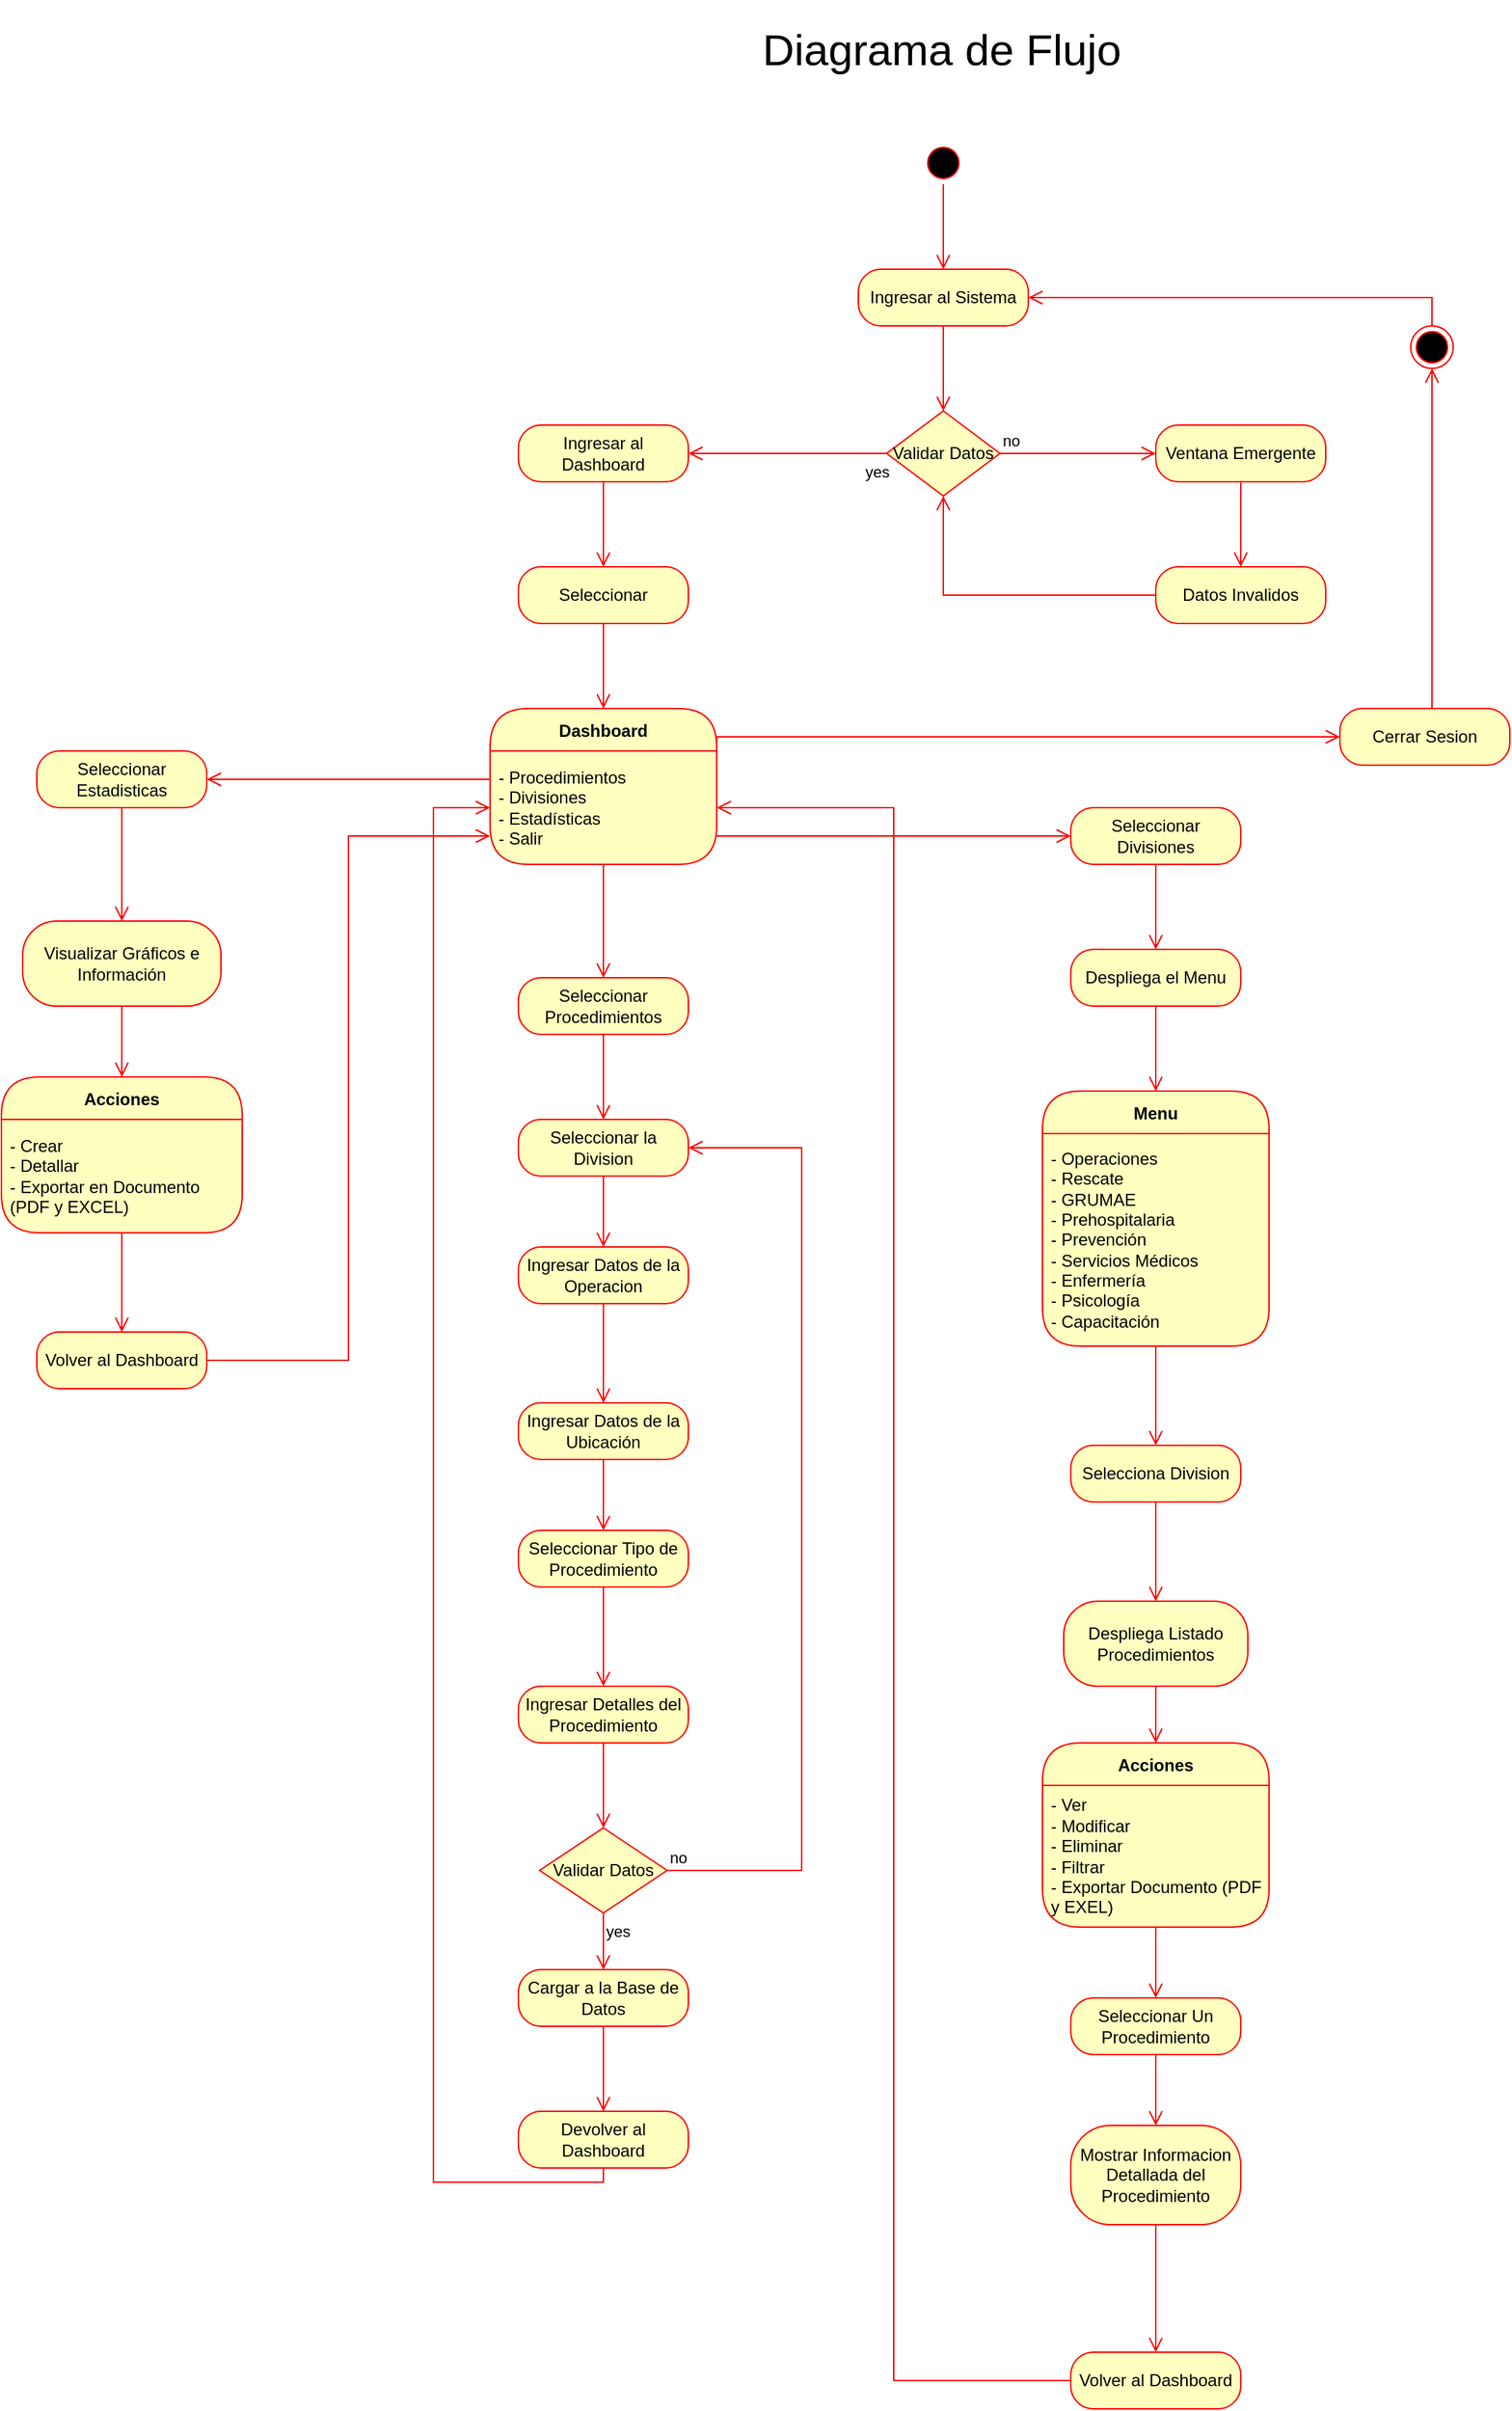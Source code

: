 <mxfile version="24.7.10">
  <diagram name="Página-1" id="VOa4yXEfSZDNrWrREHKx">
    <mxGraphModel dx="2911" dy="2303" grid="1" gridSize="10" guides="1" tooltips="1" connect="1" arrows="1" fold="1" page="1" pageScale="1" pageWidth="827" pageHeight="1169" math="0" shadow="0">
      <root>
        <mxCell id="0" />
        <mxCell id="1" parent="0" />
        <mxCell id="BAze2DvRuZ6up6udvLau-1" value="&lt;font style=&quot;font-size: 31px;&quot;&gt;Diagrama de Flujo&lt;/font&gt;" style="text;html=1;align=center;verticalAlign=middle;whiteSpace=wrap;rounded=0;" vertex="1" parent="1">
          <mxGeometry x="194" y="-30" width="410" height="70" as="geometry" />
        </mxCell>
        <mxCell id="BAze2DvRuZ6up6udvLau-10" value="Ingresar al Sistema" style="rounded=1;whiteSpace=wrap;html=1;arcSize=40;fontColor=#000000;fillColor=#ffffc0;strokeColor=#ff0000;" vertex="1" parent="1">
          <mxGeometry x="340" y="160" width="120" height="40" as="geometry" />
        </mxCell>
        <mxCell id="BAze2DvRuZ6up6udvLau-11" value="" style="edgeStyle=orthogonalEdgeStyle;html=1;verticalAlign=bottom;endArrow=open;endSize=8;strokeColor=#ff0000;rounded=0;" edge="1" source="BAze2DvRuZ6up6udvLau-10" parent="1">
          <mxGeometry relative="1" as="geometry">
            <mxPoint x="400" y="260" as="targetPoint" />
          </mxGeometry>
        </mxCell>
        <mxCell id="BAze2DvRuZ6up6udvLau-16" value="Validar Datos" style="rhombus;whiteSpace=wrap;html=1;fontColor=#000000;fillColor=#ffffc0;strokeColor=#ff0000;" vertex="1" parent="1">
          <mxGeometry x="360" y="260" width="80" height="60" as="geometry" />
        </mxCell>
        <mxCell id="BAze2DvRuZ6up6udvLau-17" value="no" style="edgeStyle=orthogonalEdgeStyle;html=1;align=left;verticalAlign=bottom;endArrow=open;endSize=8;strokeColor=#ff0000;rounded=0;" edge="1" source="BAze2DvRuZ6up6udvLau-16" parent="1">
          <mxGeometry x="-1" relative="1" as="geometry">
            <mxPoint x="550" y="290" as="targetPoint" />
            <Array as="points">
              <mxPoint x="540" y="290" />
            </Array>
          </mxGeometry>
        </mxCell>
        <mxCell id="BAze2DvRuZ6up6udvLau-18" value="yes" style="edgeStyle=orthogonalEdgeStyle;html=1;align=left;verticalAlign=top;endArrow=open;endSize=8;strokeColor=#ff0000;rounded=0;" edge="1" source="BAze2DvRuZ6up6udvLau-16" parent="1">
          <mxGeometry x="-0.75" relative="1" as="geometry">
            <mxPoint x="220" y="290" as="targetPoint" />
            <mxPoint as="offset" />
          </mxGeometry>
        </mxCell>
        <mxCell id="BAze2DvRuZ6up6udvLau-19" value="Ventana Emergente" style="rounded=1;whiteSpace=wrap;html=1;arcSize=40;fontColor=#000000;fillColor=#ffffc0;strokeColor=#ff0000;" vertex="1" parent="1">
          <mxGeometry x="550" y="270" width="120" height="40" as="geometry" />
        </mxCell>
        <mxCell id="BAze2DvRuZ6up6udvLau-20" value="" style="edgeStyle=orthogonalEdgeStyle;html=1;verticalAlign=bottom;endArrow=open;endSize=8;strokeColor=#ff0000;rounded=0;" edge="1" source="BAze2DvRuZ6up6udvLau-19" parent="1">
          <mxGeometry relative="1" as="geometry">
            <mxPoint x="610" y="370" as="targetPoint" />
          </mxGeometry>
        </mxCell>
        <mxCell id="BAze2DvRuZ6up6udvLau-21" value="Datos Invalidos" style="rounded=1;whiteSpace=wrap;html=1;arcSize=40;fontColor=#000000;fillColor=#ffffc0;strokeColor=#ff0000;" vertex="1" parent="1">
          <mxGeometry x="550" y="370" width="120" height="40" as="geometry" />
        </mxCell>
        <mxCell id="BAze2DvRuZ6up6udvLau-22" value="" style="edgeStyle=orthogonalEdgeStyle;html=1;verticalAlign=bottom;endArrow=open;endSize=8;strokeColor=#ff0000;rounded=0;" edge="1" source="BAze2DvRuZ6up6udvLau-21" parent="1" target="BAze2DvRuZ6up6udvLau-16">
          <mxGeometry relative="1" as="geometry">
            <mxPoint x="610" y="470" as="targetPoint" />
          </mxGeometry>
        </mxCell>
        <mxCell id="BAze2DvRuZ6up6udvLau-23" value="" style="ellipse;html=1;shape=startState;fillColor=#000000;strokeColor=#ff0000;" vertex="1" parent="1">
          <mxGeometry x="385" y="70" width="30" height="30" as="geometry" />
        </mxCell>
        <mxCell id="BAze2DvRuZ6up6udvLau-24" value="" style="edgeStyle=orthogonalEdgeStyle;html=1;verticalAlign=bottom;endArrow=open;endSize=8;strokeColor=#ff0000;rounded=0;" edge="1" source="BAze2DvRuZ6up6udvLau-23" parent="1">
          <mxGeometry relative="1" as="geometry">
            <mxPoint x="400" y="160" as="targetPoint" />
          </mxGeometry>
        </mxCell>
        <mxCell id="BAze2DvRuZ6up6udvLau-25" value="Ingresar al Dashboard" style="rounded=1;whiteSpace=wrap;html=1;arcSize=40;fontColor=#000000;fillColor=#ffffc0;strokeColor=#ff0000;" vertex="1" parent="1">
          <mxGeometry x="100" y="270" width="120" height="40" as="geometry" />
        </mxCell>
        <mxCell id="BAze2DvRuZ6up6udvLau-26" value="" style="edgeStyle=orthogonalEdgeStyle;html=1;verticalAlign=bottom;endArrow=open;endSize=8;strokeColor=#ff0000;rounded=0;" edge="1" source="BAze2DvRuZ6up6udvLau-25" parent="1">
          <mxGeometry relative="1" as="geometry">
            <mxPoint x="160" y="370" as="targetPoint" />
          </mxGeometry>
        </mxCell>
        <mxCell id="BAze2DvRuZ6up6udvLau-27" value="Seleccionar" style="rounded=1;whiteSpace=wrap;html=1;arcSize=40;fontColor=#000000;fillColor=#ffffc0;strokeColor=#ff0000;" vertex="1" parent="1">
          <mxGeometry x="100" y="370" width="120" height="40" as="geometry" />
        </mxCell>
        <mxCell id="BAze2DvRuZ6up6udvLau-28" value="" style="edgeStyle=orthogonalEdgeStyle;html=1;verticalAlign=bottom;endArrow=open;endSize=8;strokeColor=#ff0000;rounded=0;" edge="1" source="BAze2DvRuZ6up6udvLau-27" parent="1">
          <mxGeometry relative="1" as="geometry">
            <mxPoint x="160" y="470" as="targetPoint" />
          </mxGeometry>
        </mxCell>
        <mxCell id="BAze2DvRuZ6up6udvLau-29" value="Dashboard" style="swimlane;fontStyle=1;align=center;verticalAlign=middle;childLayout=stackLayout;horizontal=1;startSize=30;horizontalStack=0;resizeParent=0;resizeLast=1;container=0;fontColor=#000000;collapsible=0;rounded=1;arcSize=30;strokeColor=#ff0000;fillColor=#ffffc0;swimlaneFillColor=#ffffc0;dropTarget=0;" vertex="1" parent="1">
          <mxGeometry x="80" y="470" width="160" height="110" as="geometry" />
        </mxCell>
        <mxCell id="BAze2DvRuZ6up6udvLau-30" value="- Procedimientos&lt;div&gt;- Divisiones&lt;/div&gt;&lt;div&gt;- Estadísticas&lt;/div&gt;&lt;div&gt;- Salir&lt;/div&gt;" style="text;html=1;strokeColor=none;fillColor=none;align=left;verticalAlign=middle;spacingLeft=4;spacingRight=4;whiteSpace=wrap;overflow=hidden;rotatable=0;fontColor=#000000;" vertex="1" parent="BAze2DvRuZ6up6udvLau-29">
          <mxGeometry y="30" width="160" height="80" as="geometry" />
        </mxCell>
        <mxCell id="BAze2DvRuZ6up6udvLau-33" value="Seleccionar Procedimientos" style="rounded=1;whiteSpace=wrap;html=1;arcSize=40;fontColor=#000000;fillColor=#ffffc0;strokeColor=#ff0000;" vertex="1" parent="1">
          <mxGeometry x="100" y="660" width="120" height="40" as="geometry" />
        </mxCell>
        <mxCell id="BAze2DvRuZ6up6udvLau-34" value="" style="edgeStyle=orthogonalEdgeStyle;html=1;verticalAlign=bottom;endArrow=open;endSize=8;strokeColor=#ff0000;rounded=0;entryX=0.5;entryY=0;entryDx=0;entryDy=0;" edge="1" source="BAze2DvRuZ6up6udvLau-33" parent="1" target="BAze2DvRuZ6up6udvLau-39">
          <mxGeometry relative="1" as="geometry">
            <mxPoint x="295" y="680" as="targetPoint" />
          </mxGeometry>
        </mxCell>
        <mxCell id="BAze2DvRuZ6up6udvLau-37" value="" style="edgeStyle=orthogonalEdgeStyle;html=1;verticalAlign=bottom;endArrow=open;endSize=8;strokeColor=#ff0000;rounded=0;exitX=0.5;exitY=1;exitDx=0;exitDy=0;" edge="1" source="BAze2DvRuZ6up6udvLau-30" parent="1">
          <mxGeometry relative="1" as="geometry">
            <mxPoint x="160" y="660" as="targetPoint" />
          </mxGeometry>
        </mxCell>
        <mxCell id="BAze2DvRuZ6up6udvLau-39" value="Seleccionar la Division" style="rounded=1;whiteSpace=wrap;html=1;arcSize=40;fontColor=#000000;fillColor=#ffffc0;strokeColor=#ff0000;" vertex="1" parent="1">
          <mxGeometry x="100" y="760" width="120" height="40" as="geometry" />
        </mxCell>
        <mxCell id="BAze2DvRuZ6up6udvLau-40" value="" style="edgeStyle=orthogonalEdgeStyle;html=1;verticalAlign=bottom;endArrow=open;endSize=8;strokeColor=#ff0000;rounded=0;entryX=0.5;entryY=0;entryDx=0;entryDy=0;" edge="1" source="BAze2DvRuZ6up6udvLau-39" parent="1" target="BAze2DvRuZ6up6udvLau-41">
          <mxGeometry relative="1" as="geometry">
            <mxPoint x="480" y="680" as="targetPoint" />
          </mxGeometry>
        </mxCell>
        <mxCell id="BAze2DvRuZ6up6udvLau-41" value="Ingresar Datos de la Operacion" style="rounded=1;whiteSpace=wrap;html=1;arcSize=40;fontColor=#000000;fillColor=#ffffc0;strokeColor=#ff0000;" vertex="1" parent="1">
          <mxGeometry x="100" y="850" width="120" height="40" as="geometry" />
        </mxCell>
        <mxCell id="BAze2DvRuZ6up6udvLau-42" value="" style="edgeStyle=orthogonalEdgeStyle;html=1;verticalAlign=bottom;endArrow=open;endSize=8;strokeColor=#ff0000;rounded=0;entryX=0.5;entryY=0;entryDx=0;entryDy=0;" edge="1" source="BAze2DvRuZ6up6udvLau-41" parent="1" target="BAze2DvRuZ6up6udvLau-43">
          <mxGeometry relative="1" as="geometry">
            <mxPoint x="540" y="760" as="targetPoint" />
          </mxGeometry>
        </mxCell>
        <mxCell id="BAze2DvRuZ6up6udvLau-43" value="Ingresar Datos de la Ubicación" style="rounded=1;whiteSpace=wrap;html=1;arcSize=40;fontColor=#000000;fillColor=#ffffc0;strokeColor=#ff0000;" vertex="1" parent="1">
          <mxGeometry x="100" y="960" width="120" height="40" as="geometry" />
        </mxCell>
        <mxCell id="BAze2DvRuZ6up6udvLau-44" value="" style="edgeStyle=orthogonalEdgeStyle;html=1;verticalAlign=bottom;endArrow=open;endSize=8;strokeColor=#ff0000;rounded=0;" edge="1" source="BAze2DvRuZ6up6udvLau-43" parent="1">
          <mxGeometry relative="1" as="geometry">
            <mxPoint x="160" y="1050" as="targetPoint" />
          </mxGeometry>
        </mxCell>
        <mxCell id="BAze2DvRuZ6up6udvLau-46" value="Seleccionar Tipo de Procedimiento" style="rounded=1;whiteSpace=wrap;html=1;arcSize=40;fontColor=#000000;fillColor=#ffffc0;strokeColor=#ff0000;" vertex="1" parent="1">
          <mxGeometry x="100" y="1050" width="120" height="40" as="geometry" />
        </mxCell>
        <mxCell id="BAze2DvRuZ6up6udvLau-47" value="" style="edgeStyle=orthogonalEdgeStyle;html=1;verticalAlign=bottom;endArrow=open;endSize=8;strokeColor=#ff0000;rounded=0;" edge="1" source="BAze2DvRuZ6up6udvLau-46" parent="1">
          <mxGeometry relative="1" as="geometry">
            <mxPoint x="160" y="1160" as="targetPoint" />
          </mxGeometry>
        </mxCell>
        <mxCell id="BAze2DvRuZ6up6udvLau-48" value="Ingresar Detalles del Procedimiento" style="rounded=1;whiteSpace=wrap;html=1;arcSize=40;fontColor=#000000;fillColor=#ffffc0;strokeColor=#ff0000;" vertex="1" parent="1">
          <mxGeometry x="100" y="1160" width="120" height="40" as="geometry" />
        </mxCell>
        <mxCell id="BAze2DvRuZ6up6udvLau-49" value="" style="edgeStyle=orthogonalEdgeStyle;html=1;verticalAlign=bottom;endArrow=open;endSize=8;strokeColor=#ff0000;rounded=0;" edge="1" source="BAze2DvRuZ6up6udvLau-48" parent="1">
          <mxGeometry relative="1" as="geometry">
            <mxPoint x="160" y="1260" as="targetPoint" />
          </mxGeometry>
        </mxCell>
        <mxCell id="BAze2DvRuZ6up6udvLau-52" value="Cargar a la Base de Datos" style="rounded=1;whiteSpace=wrap;html=1;arcSize=40;fontColor=#000000;fillColor=#ffffc0;strokeColor=#ff0000;" vertex="1" parent="1">
          <mxGeometry x="100" y="1360" width="120" height="40" as="geometry" />
        </mxCell>
        <mxCell id="BAze2DvRuZ6up6udvLau-53" value="" style="edgeStyle=orthogonalEdgeStyle;html=1;verticalAlign=bottom;endArrow=open;endSize=8;strokeColor=#ff0000;rounded=0;" edge="1" source="BAze2DvRuZ6up6udvLau-52" parent="1">
          <mxGeometry relative="1" as="geometry">
            <mxPoint x="160" y="1460" as="targetPoint" />
          </mxGeometry>
        </mxCell>
        <mxCell id="BAze2DvRuZ6up6udvLau-54" value="Devolver al Dashboard" style="rounded=1;whiteSpace=wrap;html=1;arcSize=40;fontColor=#000000;fillColor=#ffffc0;strokeColor=#ff0000;" vertex="1" parent="1">
          <mxGeometry x="100" y="1460" width="120" height="40" as="geometry" />
        </mxCell>
        <mxCell id="BAze2DvRuZ6up6udvLau-56" value="Validar Datos" style="rhombus;whiteSpace=wrap;html=1;fontColor=#000000;fillColor=#ffffc0;strokeColor=#ff0000;" vertex="1" parent="1">
          <mxGeometry x="115" y="1260" width="90" height="60" as="geometry" />
        </mxCell>
        <mxCell id="BAze2DvRuZ6up6udvLau-57" value="no" style="edgeStyle=orthogonalEdgeStyle;html=1;align=left;verticalAlign=bottom;endArrow=open;endSize=8;strokeColor=#ff0000;rounded=0;entryX=1;entryY=0.5;entryDx=0;entryDy=0;" edge="1" source="BAze2DvRuZ6up6udvLau-56" parent="1" target="BAze2DvRuZ6up6udvLau-39">
          <mxGeometry x="-1" relative="1" as="geometry">
            <mxPoint x="300" y="1290" as="targetPoint" />
            <Array as="points">
              <mxPoint x="300" y="1290" />
              <mxPoint x="300" y="780" />
            </Array>
          </mxGeometry>
        </mxCell>
        <mxCell id="BAze2DvRuZ6up6udvLau-58" value="yes" style="edgeStyle=orthogonalEdgeStyle;html=1;align=left;verticalAlign=top;endArrow=open;endSize=8;strokeColor=#ff0000;rounded=0;entryX=0.5;entryY=0;entryDx=0;entryDy=0;" edge="1" source="BAze2DvRuZ6up6udvLau-56" parent="1" target="BAze2DvRuZ6up6udvLau-52">
          <mxGeometry x="-1" relative="1" as="geometry">
            <mxPoint x="180" y="1390" as="targetPoint" />
          </mxGeometry>
        </mxCell>
        <mxCell id="BAze2DvRuZ6up6udvLau-61" value="" style="edgeStyle=orthogonalEdgeStyle;html=1;verticalAlign=bottom;endArrow=open;endSize=8;strokeColor=#ff0000;rounded=0;exitX=1;exitY=0.75;exitDx=0;exitDy=0;entryX=0;entryY=0.5;entryDx=0;entryDy=0;" edge="1" source="BAze2DvRuZ6up6udvLau-30" parent="1" target="BAze2DvRuZ6up6udvLau-62">
          <mxGeometry relative="1" as="geometry">
            <mxPoint x="380" y="560" as="targetPoint" />
          </mxGeometry>
        </mxCell>
        <mxCell id="BAze2DvRuZ6up6udvLau-62" value="Seleccionar Divisiones" style="rounded=1;whiteSpace=wrap;html=1;arcSize=40;fontColor=#000000;fillColor=#ffffc0;strokeColor=#ff0000;" vertex="1" parent="1">
          <mxGeometry x="490" y="540" width="120" height="40" as="geometry" />
        </mxCell>
        <mxCell id="BAze2DvRuZ6up6udvLau-63" value="" style="edgeStyle=orthogonalEdgeStyle;html=1;verticalAlign=bottom;endArrow=open;endSize=8;strokeColor=#ff0000;rounded=0;" edge="1" source="BAze2DvRuZ6up6udvLau-62" parent="1">
          <mxGeometry relative="1" as="geometry">
            <mxPoint x="550" y="640" as="targetPoint" />
          </mxGeometry>
        </mxCell>
        <mxCell id="BAze2DvRuZ6up6udvLau-64" value="Despliega el Menu" style="rounded=1;whiteSpace=wrap;html=1;arcSize=40;fontColor=#000000;fillColor=#ffffc0;strokeColor=#ff0000;" vertex="1" parent="1">
          <mxGeometry x="490" y="640" width="120" height="40" as="geometry" />
        </mxCell>
        <mxCell id="BAze2DvRuZ6up6udvLau-65" value="" style="edgeStyle=orthogonalEdgeStyle;html=1;verticalAlign=bottom;endArrow=open;endSize=8;strokeColor=#ff0000;rounded=0;" edge="1" source="BAze2DvRuZ6up6udvLau-64" parent="1">
          <mxGeometry relative="1" as="geometry">
            <mxPoint x="550" y="740" as="targetPoint" />
          </mxGeometry>
        </mxCell>
        <mxCell id="BAze2DvRuZ6up6udvLau-66" value="Menu" style="swimlane;fontStyle=1;align=center;verticalAlign=middle;childLayout=stackLayout;horizontal=1;startSize=30;horizontalStack=0;resizeParent=0;resizeLast=1;container=0;fontColor=#000000;collapsible=0;rounded=1;arcSize=30;strokeColor=#ff0000;fillColor=#ffffc0;swimlaneFillColor=#ffffc0;dropTarget=0;" vertex="1" parent="1">
          <mxGeometry x="470" y="740" width="160" height="180" as="geometry" />
        </mxCell>
        <mxCell id="BAze2DvRuZ6up6udvLau-67" value="- Operaciones&lt;div&gt;- Rescate&lt;/div&gt;&lt;div&gt;- GRUMAE&lt;/div&gt;&lt;div&gt;- Prehospitalaria&lt;/div&gt;&lt;div&gt;- Prevención&lt;/div&gt;&lt;div&gt;- Servicios Médicos&lt;/div&gt;&lt;div&gt;- Enfermería&lt;/div&gt;&lt;div&gt;- Psicología&amp;nbsp;&lt;/div&gt;&lt;div&gt;&lt;span style=&quot;background-color: initial;&quot;&gt;- Capacitación&lt;/span&gt;&lt;/div&gt;" style="text;html=1;strokeColor=none;fillColor=none;align=left;verticalAlign=middle;spacingLeft=4;spacingRight=4;whiteSpace=wrap;overflow=hidden;rotatable=0;fontColor=#000000;" vertex="1" parent="BAze2DvRuZ6up6udvLau-66">
          <mxGeometry y="30" width="160" height="150" as="geometry" />
        </mxCell>
        <mxCell id="BAze2DvRuZ6up6udvLau-68" value="" style="edgeStyle=orthogonalEdgeStyle;html=1;verticalAlign=bottom;endArrow=open;endSize=8;strokeColor=#ff0000;rounded=0;" edge="1" source="BAze2DvRuZ6up6udvLau-66" parent="1">
          <mxGeometry relative="1" as="geometry">
            <mxPoint x="550" y="990" as="targetPoint" />
          </mxGeometry>
        </mxCell>
        <mxCell id="BAze2DvRuZ6up6udvLau-69" value="Selecciona Division" style="rounded=1;whiteSpace=wrap;html=1;arcSize=40;fontColor=#000000;fillColor=#ffffc0;strokeColor=#ff0000;" vertex="1" parent="1">
          <mxGeometry x="490" y="990" width="120" height="40" as="geometry" />
        </mxCell>
        <mxCell id="BAze2DvRuZ6up6udvLau-70" value="" style="edgeStyle=orthogonalEdgeStyle;html=1;verticalAlign=bottom;endArrow=open;endSize=8;strokeColor=#ff0000;rounded=0;" edge="1" source="BAze2DvRuZ6up6udvLau-69" parent="1">
          <mxGeometry relative="1" as="geometry">
            <mxPoint x="550" y="1100" as="targetPoint" />
          </mxGeometry>
        </mxCell>
        <mxCell id="BAze2DvRuZ6up6udvLau-71" value="Despliega Listado Procedimientos" style="rounded=1;whiteSpace=wrap;html=1;arcSize=40;fontColor=#000000;fillColor=#ffffc0;strokeColor=#ff0000;" vertex="1" parent="1">
          <mxGeometry x="485" y="1100" width="130" height="60" as="geometry" />
        </mxCell>
        <mxCell id="BAze2DvRuZ6up6udvLau-72" value="" style="edgeStyle=orthogonalEdgeStyle;html=1;verticalAlign=bottom;endArrow=open;endSize=8;strokeColor=#ff0000;rounded=0;" edge="1" source="BAze2DvRuZ6up6udvLau-71" parent="1">
          <mxGeometry relative="1" as="geometry">
            <mxPoint x="550" y="1200" as="targetPoint" />
          </mxGeometry>
        </mxCell>
        <mxCell id="BAze2DvRuZ6up6udvLau-75" value="Acciones" style="swimlane;fontStyle=1;align=center;verticalAlign=middle;childLayout=stackLayout;horizontal=1;startSize=30;horizontalStack=0;resizeParent=0;resizeLast=1;container=0;fontColor=#000000;collapsible=0;rounded=1;arcSize=30;strokeColor=#ff0000;fillColor=#ffffc0;swimlaneFillColor=#ffffc0;dropTarget=0;" vertex="1" parent="1">
          <mxGeometry x="470" y="1200" width="160" height="130" as="geometry" />
        </mxCell>
        <mxCell id="BAze2DvRuZ6up6udvLau-76" value="- Ver&lt;div&gt;- Modificar&lt;/div&gt;&lt;div&gt;- Eliminar&lt;/div&gt;&lt;div&gt;- Filtrar&lt;/div&gt;&lt;div&gt;- Exportar Documento (PDF y EXEL)&lt;/div&gt;" style="text;html=1;strokeColor=none;fillColor=none;align=left;verticalAlign=middle;spacingLeft=4;spacingRight=4;whiteSpace=wrap;overflow=hidden;rotatable=0;fontColor=#000000;" vertex="1" parent="BAze2DvRuZ6up6udvLau-75">
          <mxGeometry y="30" width="160" height="100" as="geometry" />
        </mxCell>
        <mxCell id="BAze2DvRuZ6up6udvLau-77" value="" style="edgeStyle=orthogonalEdgeStyle;html=1;verticalAlign=bottom;endArrow=open;endSize=8;strokeColor=#ff0000;rounded=0;exitX=0.5;exitY=1;exitDx=0;exitDy=0;entryX=0.5;entryY=0;entryDx=0;entryDy=0;" edge="1" source="BAze2DvRuZ6up6udvLau-76" parent="1" target="BAze2DvRuZ6up6udvLau-78">
          <mxGeometry relative="1" as="geometry">
            <mxPoint x="550" y="1370" as="targetPoint" />
            <mxPoint x="550" y="1320" as="sourcePoint" />
          </mxGeometry>
        </mxCell>
        <mxCell id="BAze2DvRuZ6up6udvLau-78" value="Seleccionar Un Procedimiento" style="rounded=1;whiteSpace=wrap;html=1;arcSize=40;fontColor=#000000;fillColor=#ffffc0;strokeColor=#ff0000;" vertex="1" parent="1">
          <mxGeometry x="490" y="1380" width="120" height="40" as="geometry" />
        </mxCell>
        <mxCell id="BAze2DvRuZ6up6udvLau-79" value="" style="edgeStyle=orthogonalEdgeStyle;html=1;verticalAlign=bottom;endArrow=open;endSize=8;strokeColor=#ff0000;rounded=0;" edge="1" source="BAze2DvRuZ6up6udvLau-78" parent="1">
          <mxGeometry relative="1" as="geometry">
            <mxPoint x="550" y="1470" as="targetPoint" />
          </mxGeometry>
        </mxCell>
        <mxCell id="BAze2DvRuZ6up6udvLau-80" value="Mostrar Informacion Detallada del Procedimiento" style="rounded=1;whiteSpace=wrap;html=1;arcSize=40;fontColor=#000000;fillColor=#ffffc0;strokeColor=#ff0000;" vertex="1" parent="1">
          <mxGeometry x="490" y="1470" width="120" height="70" as="geometry" />
        </mxCell>
        <mxCell id="BAze2DvRuZ6up6udvLau-81" value="" style="edgeStyle=orthogonalEdgeStyle;html=1;verticalAlign=bottom;endArrow=open;endSize=8;strokeColor=#ff0000;rounded=0;" edge="1" source="BAze2DvRuZ6up6udvLau-80" parent="1">
          <mxGeometry relative="1" as="geometry">
            <mxPoint x="550" y="1630" as="targetPoint" />
          </mxGeometry>
        </mxCell>
        <mxCell id="BAze2DvRuZ6up6udvLau-82" value="Volver al Dashboard" style="rounded=1;whiteSpace=wrap;html=1;arcSize=40;fontColor=#000000;fillColor=#ffffc0;strokeColor=#ff0000;" vertex="1" parent="1">
          <mxGeometry x="490" y="1630" width="120" height="40" as="geometry" />
        </mxCell>
        <mxCell id="BAze2DvRuZ6up6udvLau-83" value="" style="edgeStyle=orthogonalEdgeStyle;html=1;verticalAlign=bottom;endArrow=open;endSize=8;strokeColor=#ff0000;rounded=0;entryX=1;entryY=0.5;entryDx=0;entryDy=0;" edge="1" source="BAze2DvRuZ6up6udvLau-82" parent="1" target="BAze2DvRuZ6up6udvLau-30">
          <mxGeometry relative="1" as="geometry">
            <mxPoint x="550" y="1730" as="targetPoint" />
          </mxGeometry>
        </mxCell>
        <mxCell id="BAze2DvRuZ6up6udvLau-84" value="Seleccionar Estadisticas" style="rounded=1;whiteSpace=wrap;html=1;arcSize=40;fontColor=#000000;fillColor=#ffffc0;strokeColor=#ff0000;" vertex="1" parent="1">
          <mxGeometry x="-240" y="500" width="120" height="40" as="geometry" />
        </mxCell>
        <mxCell id="BAze2DvRuZ6up6udvLau-85" value="" style="edgeStyle=orthogonalEdgeStyle;html=1;verticalAlign=bottom;endArrow=open;endSize=8;strokeColor=#ff0000;rounded=0;exitX=0;exitY=0.25;exitDx=0;exitDy=0;" edge="1" source="BAze2DvRuZ6up6udvLau-30" parent="1">
          <mxGeometry relative="1" as="geometry">
            <mxPoint x="-120" y="520" as="targetPoint" />
          </mxGeometry>
        </mxCell>
        <mxCell id="BAze2DvRuZ6up6udvLau-87" value="" style="edgeStyle=orthogonalEdgeStyle;html=1;verticalAlign=bottom;endArrow=open;endSize=8;strokeColor=#ff0000;rounded=0;exitX=0.5;exitY=1;exitDx=0;exitDy=0;" edge="1" source="BAze2DvRuZ6up6udvLau-84" parent="1">
          <mxGeometry relative="1" as="geometry">
            <mxPoint x="-180" y="620" as="targetPoint" />
          </mxGeometry>
        </mxCell>
        <mxCell id="BAze2DvRuZ6up6udvLau-88" value="Visualizar Gráficos e Información" style="rounded=1;whiteSpace=wrap;html=1;arcSize=40;fontColor=#000000;fillColor=#ffffc0;strokeColor=#ff0000;" vertex="1" parent="1">
          <mxGeometry x="-250" y="620" width="140" height="60" as="geometry" />
        </mxCell>
        <mxCell id="BAze2DvRuZ6up6udvLau-89" value="" style="edgeStyle=orthogonalEdgeStyle;html=1;verticalAlign=bottom;endArrow=open;endSize=8;strokeColor=#ff0000;rounded=0;entryX=0.5;entryY=0;entryDx=0;entryDy=0;" edge="1" source="BAze2DvRuZ6up6udvLau-88" parent="1" target="BAze2DvRuZ6up6udvLau-90">
          <mxGeometry relative="1" as="geometry">
            <mxPoint x="-180" y="720" as="targetPoint" />
          </mxGeometry>
        </mxCell>
        <mxCell id="BAze2DvRuZ6up6udvLau-90" value="Acciones" style="swimlane;fontStyle=1;align=center;verticalAlign=middle;childLayout=stackLayout;horizontal=1;startSize=30;horizontalStack=0;resizeParent=0;resizeLast=1;container=0;fontColor=#000000;collapsible=0;rounded=1;arcSize=30;strokeColor=#ff0000;fillColor=#ffffc0;swimlaneFillColor=#ffffc0;dropTarget=0;" vertex="1" parent="1">
          <mxGeometry x="-265" y="730" width="170" height="110" as="geometry" />
        </mxCell>
        <mxCell id="BAze2DvRuZ6up6udvLau-91" value="- Crear&lt;div&gt;- Detallar&lt;/div&gt;&lt;div&gt;- Exportar en Documento (PDF y EXCEL)&lt;/div&gt;" style="text;html=1;strokeColor=none;fillColor=none;align=left;verticalAlign=middle;spacingLeft=4;spacingRight=4;whiteSpace=wrap;overflow=hidden;rotatable=0;fontColor=#000000;perimeterSpacing=0;" vertex="1" parent="BAze2DvRuZ6up6udvLau-90">
          <mxGeometry y="30" width="170" height="80" as="geometry" />
        </mxCell>
        <mxCell id="BAze2DvRuZ6up6udvLau-92" value="" style="edgeStyle=orthogonalEdgeStyle;html=1;verticalAlign=bottom;endArrow=open;endSize=8;strokeColor=#ff0000;rounded=0;" edge="1" source="BAze2DvRuZ6up6udvLau-90" parent="1">
          <mxGeometry relative="1" as="geometry">
            <mxPoint x="-180" y="910" as="targetPoint" />
          </mxGeometry>
        </mxCell>
        <mxCell id="BAze2DvRuZ6up6udvLau-93" value="Volver al Dashboard" style="rounded=1;whiteSpace=wrap;html=1;arcSize=40;fontColor=#000000;fillColor=#ffffc0;strokeColor=#ff0000;" vertex="1" parent="1">
          <mxGeometry x="-240" y="910" width="120" height="40" as="geometry" />
        </mxCell>
        <mxCell id="BAze2DvRuZ6up6udvLau-94" value="" style="edgeStyle=orthogonalEdgeStyle;html=1;verticalAlign=bottom;endArrow=open;endSize=8;strokeColor=#ff0000;rounded=0;entryX=0;entryY=0.75;entryDx=0;entryDy=0;" edge="1" source="BAze2DvRuZ6up6udvLau-93" parent="1" target="BAze2DvRuZ6up6udvLau-30">
          <mxGeometry relative="1" as="geometry">
            <mxPoint x="-180" y="1010" as="targetPoint" />
          </mxGeometry>
        </mxCell>
        <mxCell id="BAze2DvRuZ6up6udvLau-96" value="" style="edgeStyle=orthogonalEdgeStyle;html=1;verticalAlign=bottom;endArrow=open;endSize=8;strokeColor=#ff0000;rounded=0;exitX=0.5;exitY=1;exitDx=0;exitDy=0;entryX=0;entryY=0.5;entryDx=0;entryDy=0;" edge="1" source="BAze2DvRuZ6up6udvLau-54" parent="1" target="BAze2DvRuZ6up6udvLau-30">
          <mxGeometry relative="1" as="geometry">
            <mxPoint x="40" y="1520" as="targetPoint" />
            <Array as="points">
              <mxPoint x="160" y="1510" />
              <mxPoint x="40" y="1510" />
              <mxPoint x="40" y="540" />
            </Array>
          </mxGeometry>
        </mxCell>
        <mxCell id="BAze2DvRuZ6up6udvLau-100" value="" style="edgeStyle=orthogonalEdgeStyle;html=1;verticalAlign=bottom;endArrow=open;endSize=8;strokeColor=#ff0000;rounded=0;exitX=0.5;exitY=0;exitDx=0;exitDy=0;entryX=0.5;entryY=1;entryDx=0;entryDy=0;" edge="1" source="BAze2DvRuZ6up6udvLau-99" parent="1" target="BAze2DvRuZ6up6udvLau-102">
          <mxGeometry relative="1" as="geometry">
            <mxPoint x="1240" y="-46.615" as="targetPoint" />
            <Array as="points">
              <mxPoint x="740" y="490" />
              <mxPoint x="745" y="490" />
            </Array>
          </mxGeometry>
        </mxCell>
        <mxCell id="BAze2DvRuZ6up6udvLau-101" value="" style="edgeStyle=orthogonalEdgeStyle;html=1;verticalAlign=bottom;endArrow=open;endSize=8;strokeColor=#ff0000;rounded=0;exitX=1;exitY=0;exitDx=0;exitDy=0;entryX=0;entryY=0.5;entryDx=0;entryDy=0;" edge="1" parent="1" source="BAze2DvRuZ6up6udvLau-30" target="BAze2DvRuZ6up6udvLau-99">
          <mxGeometry relative="1" as="geometry">
            <mxPoint x="840" y="490" as="targetPoint" />
            <mxPoint x="240" y="500" as="sourcePoint" />
            <Array as="points" />
          </mxGeometry>
        </mxCell>
        <mxCell id="BAze2DvRuZ6up6udvLau-99" value="Cerrar Sesion" style="rounded=1;whiteSpace=wrap;html=1;arcSize=40;fontColor=#000000;fillColor=#ffffc0;strokeColor=#ff0000;" vertex="1" parent="1">
          <mxGeometry x="680" y="470" width="120" height="40" as="geometry" />
        </mxCell>
        <mxCell id="BAze2DvRuZ6up6udvLau-102" value="" style="ellipse;html=1;shape=endState;fillColor=#000000;strokeColor=#ff0000;" vertex="1" parent="1">
          <mxGeometry x="730" y="200" width="30" height="30" as="geometry" />
        </mxCell>
        <mxCell id="BAze2DvRuZ6up6udvLau-105" value="" style="edgeStyle=orthogonalEdgeStyle;html=1;verticalAlign=bottom;endArrow=open;endSize=8;strokeColor=#ff0000;rounded=0;exitX=0.5;exitY=0;exitDx=0;exitDy=0;entryX=1;entryY=0.5;entryDx=0;entryDy=0;" edge="1" source="BAze2DvRuZ6up6udvLau-102" parent="1" target="BAze2DvRuZ6up6udvLau-10">
          <mxGeometry relative="1" as="geometry">
            <mxPoint x="1200" y="400" as="targetPoint" />
          </mxGeometry>
        </mxCell>
      </root>
    </mxGraphModel>
  </diagram>
</mxfile>
